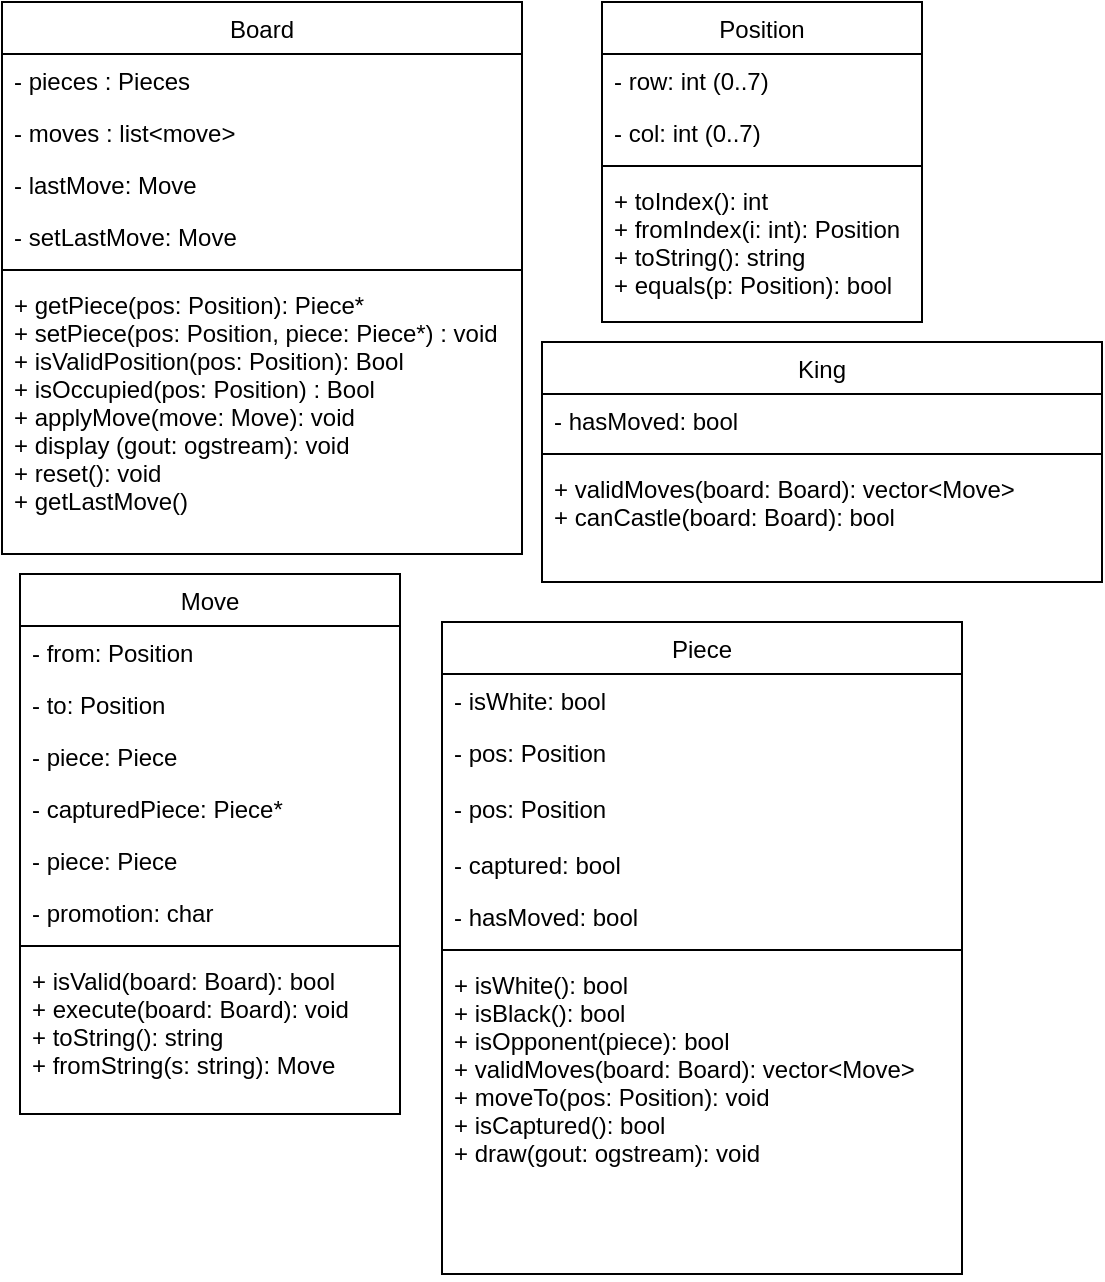 <mxfile version="28.2.5">
  <diagram id="C5RBs43oDa-KdzZeNtuy" name="Page-1">
    <mxGraphModel dx="2256" dy="686" grid="0" gridSize="10" guides="1" tooltips="1" connect="1" arrows="1" fold="1" page="1" pageScale="1" pageWidth="827" pageHeight="1169" math="0" shadow="0">
      <root>
        <mxCell id="WIyWlLk6GJQsqaUBKTNV-0" />
        <mxCell id="WIyWlLk6GJQsqaUBKTNV-1" parent="WIyWlLk6GJQsqaUBKTNV-0" />
        <mxCell id="sQPyzJ6AhijxvX12ENhp-0" value="Board" style="swimlane;fontStyle=0;align=center;verticalAlign=top;childLayout=stackLayout;horizontal=1;startSize=26;horizontalStack=0;resizeParent=1;resizeLast=0;collapsible=1;marginBottom=0;rounded=0;shadow=0;strokeWidth=1;" vertex="1" parent="WIyWlLk6GJQsqaUBKTNV-1">
          <mxGeometry x="-690" y="90" width="260" height="276" as="geometry">
            <mxRectangle x="550" y="140" width="160" height="26" as="alternateBounds" />
          </mxGeometry>
        </mxCell>
        <mxCell id="sQPyzJ6AhijxvX12ENhp-1" value="- pieces : Pieces " style="text;align=left;verticalAlign=top;spacingLeft=4;spacingRight=4;overflow=hidden;rotatable=0;points=[[0,0.5],[1,0.5]];portConstraint=eastwest;" vertex="1" parent="sQPyzJ6AhijxvX12ENhp-0">
          <mxGeometry y="26" width="260" height="26" as="geometry" />
        </mxCell>
        <mxCell id="sQPyzJ6AhijxvX12ENhp-2" value="- moves : list&lt;move&gt;" style="text;align=left;verticalAlign=top;spacingLeft=4;spacingRight=4;overflow=hidden;rotatable=0;points=[[0,0.5],[1,0.5]];portConstraint=eastwest;rounded=0;shadow=0;html=0;" vertex="1" parent="sQPyzJ6AhijxvX12ENhp-0">
          <mxGeometry y="52" width="260" height="26" as="geometry" />
        </mxCell>
        <mxCell id="sQPyzJ6AhijxvX12ENhp-56" value="- lastMove: Move" style="text;align=left;verticalAlign=top;spacingLeft=4;spacingRight=4;overflow=hidden;rotatable=0;points=[[0,0.5],[1,0.5]];portConstraint=eastwest;rounded=0;shadow=0;html=0;" vertex="1" parent="sQPyzJ6AhijxvX12ENhp-0">
          <mxGeometry y="78" width="260" height="26" as="geometry" />
        </mxCell>
        <mxCell id="sQPyzJ6AhijxvX12ENhp-57" value="- setLastMove: Move" style="text;align=left;verticalAlign=top;spacingLeft=4;spacingRight=4;overflow=hidden;rotatable=0;points=[[0,0.5],[1,0.5]];portConstraint=eastwest;rounded=0;shadow=0;html=0;" vertex="1" parent="sQPyzJ6AhijxvX12ENhp-0">
          <mxGeometry y="104" width="260" height="26" as="geometry" />
        </mxCell>
        <mxCell id="sQPyzJ6AhijxvX12ENhp-6" value="" style="line;html=1;strokeWidth=1;align=left;verticalAlign=middle;spacingTop=-1;spacingLeft=3;spacingRight=3;rotatable=0;labelPosition=right;points=[];portConstraint=eastwest;" vertex="1" parent="sQPyzJ6AhijxvX12ENhp-0">
          <mxGeometry y="130" width="260" height="8" as="geometry" />
        </mxCell>
        <mxCell id="sQPyzJ6AhijxvX12ENhp-7" value="+ getPiece(pos: Position): Piece*&#xa;+ setPiece(pos: Position, piece: Piece*) : void&#xa;+ isValidPosition(pos: Position): Bool&#xa;+ isOccupied(pos: Position) : Bool&#xa;+ applyMove(move: Move): void&#xa;+ display (gout: ogstream): void&#xa;+ reset(): void&#xa;+ getLastMove()" style="text;align=left;verticalAlign=top;spacingLeft=4;spacingRight=4;overflow=hidden;rotatable=0;points=[[0,0.5],[1,0.5]];portConstraint=eastwest;" vertex="1" parent="sQPyzJ6AhijxvX12ENhp-0">
          <mxGeometry y="138" width="260" height="138" as="geometry" />
        </mxCell>
        <mxCell id="sQPyzJ6AhijxvX12ENhp-10" value="Piece" style="swimlane;fontStyle=0;align=center;verticalAlign=top;childLayout=stackLayout;horizontal=1;startSize=26;horizontalStack=0;resizeParent=1;resizeLast=0;collapsible=1;marginBottom=0;rounded=0;shadow=0;strokeWidth=1;" vertex="1" parent="WIyWlLk6GJQsqaUBKTNV-1">
          <mxGeometry x="-470" y="400" width="260" height="326" as="geometry">
            <mxRectangle x="550" y="140" width="160" height="26" as="alternateBounds" />
          </mxGeometry>
        </mxCell>
        <mxCell id="sQPyzJ6AhijxvX12ENhp-11" value="- isWhite: bool" style="text;align=left;verticalAlign=top;spacingLeft=4;spacingRight=4;overflow=hidden;rotatable=0;points=[[0,0.5],[1,0.5]];portConstraint=eastwest;" vertex="1" parent="sQPyzJ6AhijxvX12ENhp-10">
          <mxGeometry y="26" width="260" height="26" as="geometry" />
        </mxCell>
        <mxCell id="sQPyzJ6AhijxvX12ENhp-12" value="- pos: Position" style="text;align=left;verticalAlign=top;spacingLeft=4;spacingRight=4;overflow=hidden;rotatable=0;points=[[0,0.5],[1,0.5]];portConstraint=eastwest;rounded=0;shadow=0;html=0;" vertex="1" parent="sQPyzJ6AhijxvX12ENhp-10">
          <mxGeometry y="52" width="260" height="28" as="geometry" />
        </mxCell>
        <mxCell id="sQPyzJ6AhijxvX12ENhp-58" value="- pos: Position" style="text;align=left;verticalAlign=top;spacingLeft=4;spacingRight=4;overflow=hidden;rotatable=0;points=[[0,0.5],[1,0.5]];portConstraint=eastwest;rounded=0;shadow=0;html=0;" vertex="1" parent="sQPyzJ6AhijxvX12ENhp-10">
          <mxGeometry y="80" width="260" height="28" as="geometry" />
        </mxCell>
        <mxCell id="sQPyzJ6AhijxvX12ENhp-13" value="- captured: bool" style="text;align=left;verticalAlign=top;spacingLeft=4;spacingRight=4;overflow=hidden;rotatable=0;points=[[0,0.5],[1,0.5]];portConstraint=eastwest;rounded=0;shadow=0;html=0;" vertex="1" parent="sQPyzJ6AhijxvX12ENhp-10">
          <mxGeometry y="108" width="260" height="26" as="geometry" />
        </mxCell>
        <mxCell id="sQPyzJ6AhijxvX12ENhp-54" value="- hasMoved: bool" style="text;align=left;verticalAlign=top;spacingLeft=4;spacingRight=4;overflow=hidden;rotatable=0;points=[[0,0.5],[1,0.5]];portConstraint=eastwest;rounded=0;shadow=0;html=0;" vertex="1" parent="sQPyzJ6AhijxvX12ENhp-10">
          <mxGeometry y="134" width="260" height="26" as="geometry" />
        </mxCell>
        <mxCell id="sQPyzJ6AhijxvX12ENhp-16" value="" style="line;html=1;strokeWidth=1;align=left;verticalAlign=middle;spacingTop=-1;spacingLeft=3;spacingRight=3;rotatable=0;labelPosition=right;points=[];portConstraint=eastwest;" vertex="1" parent="sQPyzJ6AhijxvX12ENhp-10">
          <mxGeometry y="160" width="260" height="8" as="geometry" />
        </mxCell>
        <mxCell id="sQPyzJ6AhijxvX12ENhp-17" value="+ isWhite(): bool&#xa;+ isBlack(): bool&#xa;+ isOpponent(piece): bool&#xa;+ validMoves(board: Board): vector&lt;Move&gt;&#xa;+ moveTo(pos: Position): void&#xa;+ isCaptured(): bool&#xa;+ draw(gout: ogstream): void&#xa;" style="text;align=left;verticalAlign=top;spacingLeft=4;spacingRight=4;overflow=hidden;rotatable=0;points=[[0,0.5],[1,0.5]];portConstraint=eastwest;" vertex="1" parent="sQPyzJ6AhijxvX12ENhp-10">
          <mxGeometry y="168" width="260" height="158" as="geometry" />
        </mxCell>
        <mxCell id="sQPyzJ6AhijxvX12ENhp-20" value="King" style="swimlane;fontStyle=0;align=center;verticalAlign=top;childLayout=stackLayout;horizontal=1;startSize=26;horizontalStack=0;resizeParent=1;resizeLast=0;collapsible=1;marginBottom=0;rounded=0;shadow=0;strokeWidth=1;" vertex="1" parent="WIyWlLk6GJQsqaUBKTNV-1">
          <mxGeometry x="-420" y="260" width="280" height="120" as="geometry">
            <mxRectangle x="550" y="140" width="160" height="26" as="alternateBounds" />
          </mxGeometry>
        </mxCell>
        <mxCell id="sQPyzJ6AhijxvX12ENhp-22" value="- hasMoved: bool" style="text;align=left;verticalAlign=top;spacingLeft=4;spacingRight=4;overflow=hidden;rotatable=0;points=[[0,0.5],[1,0.5]];portConstraint=eastwest;rounded=0;shadow=0;html=0;" vertex="1" parent="sQPyzJ6AhijxvX12ENhp-20">
          <mxGeometry y="26" width="280" height="26" as="geometry" />
        </mxCell>
        <mxCell id="sQPyzJ6AhijxvX12ENhp-26" value="" style="line;html=1;strokeWidth=1;align=left;verticalAlign=middle;spacingTop=-1;spacingLeft=3;spacingRight=3;rotatable=0;labelPosition=right;points=[];portConstraint=eastwest;" vertex="1" parent="sQPyzJ6AhijxvX12ENhp-20">
          <mxGeometry y="52" width="280" height="8" as="geometry" />
        </mxCell>
        <mxCell id="sQPyzJ6AhijxvX12ENhp-27" value="+ validMoves(board: Board): vector&lt;Move&gt;&#xa;+ canCastle(board: Board): bool&#xa;" style="text;align=left;verticalAlign=top;spacingLeft=4;spacingRight=4;overflow=hidden;rotatable=0;points=[[0,0.5],[1,0.5]];portConstraint=eastwest;" vertex="1" parent="sQPyzJ6AhijxvX12ENhp-20">
          <mxGeometry y="60" width="280" height="60" as="geometry" />
        </mxCell>
        <mxCell id="sQPyzJ6AhijxvX12ENhp-30" value="Move" style="swimlane;fontStyle=0;align=center;verticalAlign=top;childLayout=stackLayout;horizontal=1;startSize=26;horizontalStack=0;resizeParent=1;resizeLast=0;collapsible=1;marginBottom=0;rounded=0;shadow=0;strokeWidth=1;" vertex="1" parent="WIyWlLk6GJQsqaUBKTNV-1">
          <mxGeometry x="-681" y="376" width="190" height="270" as="geometry">
            <mxRectangle x="550" y="140" width="160" height="26" as="alternateBounds" />
          </mxGeometry>
        </mxCell>
        <mxCell id="sQPyzJ6AhijxvX12ENhp-31" value="- from: Position" style="text;align=left;verticalAlign=top;spacingLeft=4;spacingRight=4;overflow=hidden;rotatable=0;points=[[0,0.5],[1,0.5]];portConstraint=eastwest;" vertex="1" parent="sQPyzJ6AhijxvX12ENhp-30">
          <mxGeometry y="26" width="190" height="26" as="geometry" />
        </mxCell>
        <mxCell id="sQPyzJ6AhijxvX12ENhp-32" value="- to: Position" style="text;align=left;verticalAlign=top;spacingLeft=4;spacingRight=4;overflow=hidden;rotatable=0;points=[[0,0.5],[1,0.5]];portConstraint=eastwest;rounded=0;shadow=0;html=0;" vertex="1" parent="sQPyzJ6AhijxvX12ENhp-30">
          <mxGeometry y="52" width="190" height="26" as="geometry" />
        </mxCell>
        <mxCell id="sQPyzJ6AhijxvX12ENhp-33" value="- piece: Piece" style="text;align=left;verticalAlign=top;spacingLeft=4;spacingRight=4;overflow=hidden;rotatable=0;points=[[0,0.5],[1,0.5]];portConstraint=eastwest;rounded=0;shadow=0;html=0;" vertex="1" parent="sQPyzJ6AhijxvX12ENhp-30">
          <mxGeometry y="78" width="190" height="26" as="geometry" />
        </mxCell>
        <mxCell id="sQPyzJ6AhijxvX12ENhp-35" value="- capturedPiece: Piece*&#xa;" style="text;align=left;verticalAlign=top;spacingLeft=4;spacingRight=4;overflow=hidden;rotatable=0;points=[[0,0.5],[1,0.5]];portConstraint=eastwest;rounded=0;shadow=0;html=0;" vertex="1" parent="sQPyzJ6AhijxvX12ENhp-30">
          <mxGeometry y="104" width="190" height="26" as="geometry" />
        </mxCell>
        <mxCell id="sQPyzJ6AhijxvX12ENhp-52" value="- piece: Piece" style="text;align=left;verticalAlign=top;spacingLeft=4;spacingRight=4;overflow=hidden;rotatable=0;points=[[0,0.5],[1,0.5]];portConstraint=eastwest;rounded=0;shadow=0;html=0;" vertex="1" parent="sQPyzJ6AhijxvX12ENhp-30">
          <mxGeometry y="130" width="190" height="26" as="geometry" />
        </mxCell>
        <mxCell id="sQPyzJ6AhijxvX12ENhp-53" value="- promotion: char" style="text;align=left;verticalAlign=top;spacingLeft=4;spacingRight=4;overflow=hidden;rotatable=0;points=[[0,0.5],[1,0.5]];portConstraint=eastwest;rounded=0;shadow=0;html=0;" vertex="1" parent="sQPyzJ6AhijxvX12ENhp-30">
          <mxGeometry y="156" width="190" height="26" as="geometry" />
        </mxCell>
        <mxCell id="sQPyzJ6AhijxvX12ENhp-36" value="" style="line;html=1;strokeWidth=1;align=left;verticalAlign=middle;spacingTop=-1;spacingLeft=3;spacingRight=3;rotatable=0;labelPosition=right;points=[];portConstraint=eastwest;" vertex="1" parent="sQPyzJ6AhijxvX12ENhp-30">
          <mxGeometry y="182" width="190" height="8" as="geometry" />
        </mxCell>
        <mxCell id="sQPyzJ6AhijxvX12ENhp-37" value="+ isValid(board: Board): bool&#xa;+ execute(board: Board): void&#xa;+ toString(): string&#xa;+ fromString(s: string): Move" style="text;align=left;verticalAlign=top;spacingLeft=4;spacingRight=4;overflow=hidden;rotatable=0;points=[[0,0.5],[1,0.5]];portConstraint=eastwest;" vertex="1" parent="sQPyzJ6AhijxvX12ENhp-30">
          <mxGeometry y="190" width="190" height="80" as="geometry" />
        </mxCell>
        <mxCell id="sQPyzJ6AhijxvX12ENhp-40" value="Position" style="swimlane;fontStyle=0;align=center;verticalAlign=top;childLayout=stackLayout;horizontal=1;startSize=26;horizontalStack=0;resizeParent=1;resizeLast=0;collapsible=1;marginBottom=0;rounded=0;shadow=0;strokeWidth=1;" vertex="1" parent="WIyWlLk6GJQsqaUBKTNV-1">
          <mxGeometry x="-390" y="90" width="160" height="160" as="geometry">
            <mxRectangle x="550" y="140" width="160" height="26" as="alternateBounds" />
          </mxGeometry>
        </mxCell>
        <mxCell id="sQPyzJ6AhijxvX12ENhp-41" value="- row: int (0..7)" style="text;align=left;verticalAlign=top;spacingLeft=4;spacingRight=4;overflow=hidden;rotatable=0;points=[[0,0.5],[1,0.5]];portConstraint=eastwest;" vertex="1" parent="sQPyzJ6AhijxvX12ENhp-40">
          <mxGeometry y="26" width="160" height="26" as="geometry" />
        </mxCell>
        <mxCell id="sQPyzJ6AhijxvX12ENhp-42" value="- col: int (0..7)" style="text;align=left;verticalAlign=top;spacingLeft=4;spacingRight=4;overflow=hidden;rotatable=0;points=[[0,0.5],[1,0.5]];portConstraint=eastwest;rounded=0;shadow=0;html=0;" vertex="1" parent="sQPyzJ6AhijxvX12ENhp-40">
          <mxGeometry y="52" width="160" height="26" as="geometry" />
        </mxCell>
        <mxCell id="sQPyzJ6AhijxvX12ENhp-46" value="" style="line;html=1;strokeWidth=1;align=left;verticalAlign=middle;spacingTop=-1;spacingLeft=3;spacingRight=3;rotatable=0;labelPosition=right;points=[];portConstraint=eastwest;" vertex="1" parent="sQPyzJ6AhijxvX12ENhp-40">
          <mxGeometry y="78" width="160" height="8" as="geometry" />
        </mxCell>
        <mxCell id="sQPyzJ6AhijxvX12ENhp-47" value="+ toIndex(): int&#xa;+ fromIndex(i: int): Position&#xa;+ toString(): string&#xa;+ equals(p: Position): bool&#xa;&#xa;" style="text;align=left;verticalAlign=top;spacingLeft=4;spacingRight=4;overflow=hidden;rotatable=0;points=[[0,0.5],[1,0.5]];portConstraint=eastwest;" vertex="1" parent="sQPyzJ6AhijxvX12ENhp-40">
          <mxGeometry y="86" width="160" height="74" as="geometry" />
        </mxCell>
      </root>
    </mxGraphModel>
  </diagram>
</mxfile>
